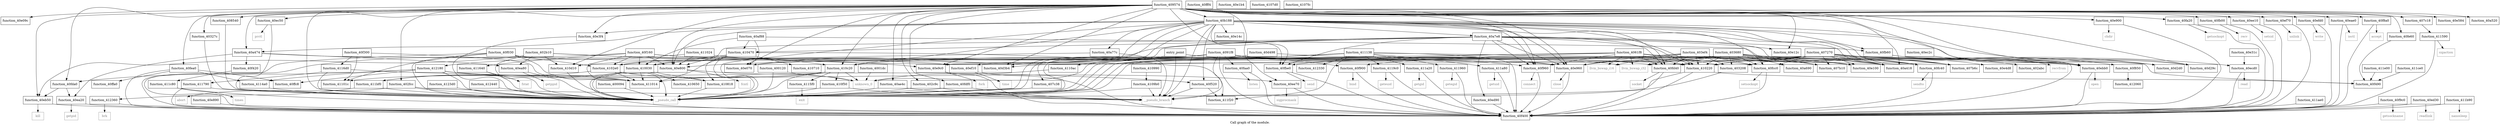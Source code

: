 digraph "Call graph of the module." {
  label="Call graph of the module.";
  node [shape=record];

  Node_function_40e09c [label="{function_40e09c}"];
  Node_function_40fff4 [label="{function_40fff4}"];
  Node_function_40d3b4 [label="{function_40d3b4}"];
  Node_function_40d498 [label="{function_40d498}"];
  Node_function_40e070 [label="{function_40e070}"];
  Node_function_40e800 [label="{function_40e800}"];
  Node_function_40e890 [label="{function_40e890}"];
  Node_function_40e900 [label="{function_40e900}"];
  Node_function_40d2d0 [label="{function_40d2d0}"];
  Node_function_40e960 [label="{function_40e960}"];
  Node_function_40f520 [label="{function_40f520}"];
  Node_function_40e9c0 [label="{function_40e9c0}"];
  Node_function_40ea20 [label="{function_40ea20}"];
  Node_function_40ea80 [label="{function_40ea80}"];
  Node_function_40f850 [label="{function_40f850}"];
  Node_function_40f9c0 [label="{function_40f9c0}"];
  Node_function_40ec50 [label="{function_40ec50}"];
  Node_function_40fa20 [label="{function_40fa20}"];
  Node_function_40ecd0 [label="{function_40ecd0}"];
  Node_function_40faa0 [label="{function_40faa0}"];
  Node_function_40ed30 [label="{function_40ed30}"];
  Node_function_40fb00 [label="{function_40fb00}"];
  Node_function_40ed90 [label="{function_40ed90}"];
  Node_function_40fb60 [label="{function_40fb60}"];
  Node_function_40ee10 [label="{function_40ee10}"];
  Node_function_40fbe0 [label="{function_40fbe0}"];
  Node_function_40ee70 [label="{function_40ee70}"];
  Node_function_40fc40 [label="{function_40fc40}"];
  Node_function_40ef10 [label="{function_40ef10}"];
  Node_function_40ef70 [label="{function_40ef70}"];
  Node_function_40fcc0 [label="{function_40fcc0}"];
  Node_function_40efd0 [label="{function_40efd0}"];
  Node_function_40f030 [label="{function_40f030}"];
  Node_function_40fd40 [label="{function_40fd40}"];
  Node_function_40f160 [label="{function_40f160}"];
  Node_function_40fda0 [label="{function_40fda0}"];
  Node_function_40f300 [label="{function_40f300}"];
  Node_function_40fdf0 [label="{function_40fdf0}"];
  Node_function_40f400 [label="{function_40f400}"];
  Node_function_410030 [label="{function_410030}"];
  Node_function_40f420 [label="{function_40f420}"];
  Node_function_40eae0 [label="{function_40eae0}"];
  Node_function_40eb50 [label="{function_40eb50}"];
  Node_function_40f8a0 [label="{function_40f8a0}"];
  Node_function_40e100 [label="{function_40e100}"];
  Node_function_40e12c [label="{function_40e12c}"];
  Node_function_40ffc8 [label="{function_40ffc8}"];
  Node_function_40e14c [label="{function_40e14c}"];
  Node_function_40e1b4 [label="{function_40e1b4}"];
  Node_function_40e31c [label="{function_40e31c}"];
  Node_function_40e3f4 [label="{function_40e3f4}"];
  Node_function_40e4d8 [label="{function_40e4d8}"];
  Node_function_40f900 [label="{function_40f900}"];
  Node_function_40fe60 [label="{function_40fe60}"];
  Node_function_40f490 [label="{function_40f490}"];
  Node_function_40fea0 [label="{function_40fea0}"];
  Node_function_40ffa0 [label="{function_40ffa0}"];
  Node_function_40e584 [label="{function_40e584}"];
  Node_function_40ebb0 [label="{function_40ebb0}"];
  Node_function_40f960 [label="{function_40f960}"];
  Node_function_410220 [label="{function_410220}"];
  Node_function_4102e0 [label="{function_4102e0}"];
  Node_function_410710 [label="{function_410710}"];
  Node_function_4107d0 [label="{function_4107d0}"];
  Node_function_4107fc [label="{function_4107fc}"];
  Node_function_410818 [label="{function_410818}"];
  Node_function_410990 [label="{function_410990}"];
  Node_function_4109b0 [label="{function_4109b0}"];
  Node_function_410c20 [label="{function_410c20}"];
  Node_function_410d10 [label="{function_410d10}"];
  Node_function_410f50 [label="{function_410f50}"];
  Node_function_411014 [label="{function_411014}"];
  Node_function_412180 [label="{function_412180}"];
  Node_function_410470 [label="{function_410470}"];
  Node_function_410650 [label="{function_410650}"];
  Node_getegid [color="gray50", fontcolor="gray50", label="{getegid}"];
  Node_geteuid [color="gray50", fontcolor="gray50", label="{geteuid}"];
  Node_getgid [color="gray50", fontcolor="gray50", label="{getgid}"];
  Node_getuid [color="gray50", fontcolor="gray50", label="{getuid}"];
  Node_nanosleep [color="gray50", fontcolor="gray50", label="{nanosleep}"];
  Node_times [color="gray50", fontcolor="gray50", label="{times}"];
  Node_brk [color="gray50", fontcolor="gray50", label="{brk}"];
  Node_llvm_bswap_i32 [color="gray50", fontcolor="gray50", label="{llvm_bswap_i32}"];
  Node_abort [color="gray50", fontcolor="gray50", label="{abort}"];
  Node_llvm_bswap_i16 [color="gray50", fontcolor="gray50", label="{llvm_bswap_i16}"];
  Node_function_41101c [label="{function_41101c}"];
  Node_function_411024 [label="{function_411024}"];
  Node_function_4110ac [label="{function_4110ac}"];
  Node_function_411138 [label="{function_411138}"];
  Node_function_4114a0 [label="{function_4114a0}"];
  Node_function_411590 [label="{function_411590}"];
  Node_function_4115f0 [label="{function_4115f0}"];
  Node_function_411640 [label="{function_411640}"];
  Node_function_4116d0 [label="{function_4116d0}"];
  Node_function_411790 [label="{function_411790}"];
  Node_function_411960 [label="{function_411960}"];
  Node_function_4119c0 [label="{function_4119c0}"];
  Node_function_411a20 [label="{function_411a20}"];
  Node_function_411a80 [label="{function_411a80}"];
  Node_function_411ae0 [label="{function_411ae0}"];
  Node_function_412060 [label="{function_412060}"];
  Node_function_411b90 [label="{function_411b90}"];
  Node_function_411bf0 [label="{function_411bf0}"];
  Node_function_411c80 [label="{function_411c80}"];
  Node_function_411ce0 [label="{function_411ce0}"];
  Node_function_411e00 [label="{function_411e00}"];
  Node_function_411f20 [label="{function_411f20}"];
  Node_function_412330 [label="{function_412330}"];
  Node_function_412360 [label="{function_412360}"];
  Node_function_4123d0 [label="{function_4123d0}"];
  Node_function_412440 [label="{function_412440}"];
  Node_unknown_0 [color="gray50", fontcolor="gray50", label="{unknown_0}"];
  Node_fcntl [color="gray50", fontcolor="gray50", label="{fcntl}"];
  Node_chdir [color="gray50", fontcolor="gray50", label="{chdir}"];
  Node_close [color="gray50", fontcolor="gray50", label="{close}"];
  Node_fork [color="gray50", fontcolor="gray50", label="{fork}"];
  Node_getpid [color="gray50", fontcolor="gray50", label="{getpid}"];
  Node_getppid [color="gray50", fontcolor="gray50", label="{getppid}"];
  Node_ioctl [color="gray50", fontcolor="gray50", label="{ioctl}"];
  Node_kill [color="gray50", fontcolor="gray50", label="{kill}"];
  Node_open [color="gray50", fontcolor="gray50", label="{open}"];
  Node_prctl [color="gray50", fontcolor="gray50", label="{prctl}"];
  Node_read [color="gray50", fontcolor="gray50", label="{read}"];
  Node_readlink [color="gray50", fontcolor="gray50", label="{readlink}"];
  Node_setsid [color="gray50", fontcolor="gray50", label="{setsid}"];
  Node_sigprocmask [color="gray50", fontcolor="gray50", label="{sigprocmask}"];
  Node_time [color="gray50", fontcolor="gray50", label="{time}"];
  Node_unlink [color="gray50", fontcolor="gray50", label="{unlink}"];
  Node_write [color="gray50", fontcolor="gray50", label="{write}"];
  Node_accept [color="gray50", fontcolor="gray50", label="{accept}"];
  Node_bind [color="gray50", fontcolor="gray50", label="{bind}"];
  Node_connect [color="gray50", fontcolor="gray50", label="{connect}"];
  Node_getsockname [color="gray50", fontcolor="gray50", label="{getsockname}"];
  Node_getsockopt [color="gray50", fontcolor="gray50", label="{getsockopt}"];
  Node_listen [color="gray50", fontcolor="gray50", label="{listen}"];
  Node_recv [color="gray50", fontcolor="gray50", label="{recv}"];
  Node_recvfrom [color="gray50", fontcolor="gray50", label="{recvfrom}"];
  Node_send [color="gray50", fontcolor="gray50", label="{send}"];
  Node_sendto [color="gray50", fontcolor="gray50", label="{sendto}"];
  Node_setsockopt [color="gray50", fontcolor="gray50", label="{setsockopt}"];
  Node_socket [color="gray50", fontcolor="gray50", label="{socket}"];
  Node_sigaction [color="gray50", fontcolor="gray50", label="{sigaction}"];
  Node_exit [color="gray50", fontcolor="gray50", label="{exit}"];
  Node_fstat [color="gray50", fontcolor="gray50", label="{fstat}"];
  Node_function_40ec2c [label="{function_40ec2c}"];
  Node___pseudo_call [color="gray50", fontcolor="gray50", label="{__pseudo_call}"];
  Node___pseudo_branch [color="gray50", fontcolor="gray50", label="{__pseudo_branch}"];
  Node_function_400094 [label="{function_400094}"];
  Node_function_400120 [label="{function_400120}"];
  Node_function_4001dc [label="{function_4001dc}"];
  Node_entry_point [label="{entry_point}"];
  Node_function_402abc [label="{function_402abc}"];
  Node_function_402b10 [label="{function_402b10}"];
  Node_function_402c9c [label="{function_402c9c}"];
  Node_function_402fcc [label="{function_402fcc}"];
  Node_function_403208 [label="{function_403208}"];
  Node_function_40327c [label="{function_40327c}"];
  Node_function_403680 [label="{function_403680}"];
  Node_function_403ef4 [label="{function_403ef4}"];
  Node_function_4061f8 [label="{function_4061f8}"];
  Node_function_407270 [label="{function_407270}"];
  Node_function_407b10 [label="{function_407b10}"];
  Node_function_407b6c [label="{function_407b6c}"];
  Node_function_407c18 [label="{function_407c18}"];
  Node_function_407c38 [label="{function_407c38}"];
  Node_function_408540 [label="{function_408540}"];
  Node_function_4091f8 [label="{function_4091f8}"];
  Node_function_409574 [label="{function_409574}"];
  Node_function_40a418 [label="{function_40a418}"];
  Node_function_40a474 [label="{function_40a474}"];
  Node_function_40a520 [label="{function_40a520}"];
  Node_function_40a690 [label="{function_40a690}"];
  Node_function_40a77c [label="{function_40a77c}"];
  Node_function_40a7e8 [label="{function_40a7e8}"];
  Node_function_40ae4c [label="{function_40ae4c}"];
  Node_function_40af88 [label="{function_40af88}"];
  Node_function_40b188 [label="{function_40b188}"];
  Node_function_40d29c [label="{function_40d29c}"];
  Node_function_40d498 -> Node_function_410030;
  Node_function_40d498 -> Node_function_40e100;
  Node_function_40e800 -> Node_unknown_0;
  Node_function_40e800 -> Node_fcntl;
  Node_function_40e800 -> Node___pseudo_call;
  Node_function_40e890 -> Node_function_40f400;
  Node_function_40e900 -> Node_function_40f400;
  Node_function_40e900 -> Node_chdir;
  Node_function_40e960 -> Node_function_40f400;
  Node_function_40e960 -> Node_close;
  Node_function_40f520 -> Node_function_411f20;
  Node_function_40f520 -> Node___pseudo_branch;
  Node_function_40e9c0 -> Node_function_40f400;
  Node_function_40e9c0 -> Node_fork;
  Node_function_40ea20 -> Node_function_40f400;
  Node_function_40ea20 -> Node_getpid;
  Node_function_40ea80 -> Node_function_40f400;
  Node_function_40ea80 -> Node_getppid;
  Node_function_40f850 -> Node_function_412060;
  Node_function_40f9c0 -> Node_function_40f400;
  Node_function_40f9c0 -> Node_getsockname;
  Node_function_40ec50 -> Node_prctl;
  Node_function_40ec50 -> Node___pseudo_call;
  Node_function_40fa20 -> Node_function_40f400;
  Node_function_40fa20 -> Node_getsockopt;
  Node_function_40ecd0 -> Node_function_40f400;
  Node_function_40ecd0 -> Node_read;
  Node_function_40faa0 -> Node_function_40f400;
  Node_function_40faa0 -> Node_listen;
  Node_function_40ed30 -> Node_function_40f400;
  Node_function_40ed30 -> Node_readlink;
  Node_function_40fb00 -> Node_function_40f400;
  Node_function_40fb00 -> Node_recv;
  Node_function_40ed90 -> Node_function_40f400;
  Node_function_40fb60 -> Node_function_40f400;
  Node_function_40fb60 -> Node_recvfrom;
  Node_function_40ee10 -> Node_function_40f400;
  Node_function_40ee10 -> Node_setsid;
  Node_function_40fbe0 -> Node_function_40f400;
  Node_function_40fbe0 -> Node_send;
  Node_function_40ee70 -> Node_function_40f400;
  Node_function_40ee70 -> Node_sigprocmask;
  Node_function_40fc40 -> Node_function_40f400;
  Node_function_40fc40 -> Node_sendto;
  Node_function_40ef10 -> Node_function_40f400;
  Node_function_40ef10 -> Node_time;
  Node_function_40ef70 -> Node_function_40f400;
  Node_function_40ef70 -> Node_unlink;
  Node_function_40fcc0 -> Node_function_40f400;
  Node_function_40fcc0 -> Node_setsockopt;
  Node_function_40efd0 -> Node_function_40f400;
  Node_function_40efd0 -> Node_write;
  Node_function_40f030 -> Node_function_40e960;
  Node_function_40f030 -> Node_function_40f400;
  Node_function_40f030 -> Node_function_4102e0;
  Node_function_40f030 -> Node_function_411014;
  Node_function_40f030 -> Node_function_41101c;
  Node_function_40f030 -> Node___pseudo_call;
  Node_function_40fd40 -> Node_function_40f400;
  Node_function_40fd40 -> Node_socket;
  Node_function_40f160 -> Node_function_40e800;
  Node_function_40f160 -> Node_function_40e960;
  Node_function_40f160 -> Node_function_40f400;
  Node_function_40f160 -> Node_function_410030;
  Node_function_40f160 -> Node_function_40ebb0;
  Node_function_40f160 -> Node_function_410220;
  Node_function_40f160 -> Node_function_4102e0;
  Node_function_40f160 -> Node_function_411014;
  Node_function_40f160 -> Node_function_411640;
  Node_function_40fda0 -> Node_function_40ea20;
  Node_function_40fda0 -> Node_function_40eb50;
  Node_function_40f300 -> Node_function_411014;
  Node_function_40f300 -> Node_function_41101c;
  Node_function_40f300 -> Node_function_4116d0;
  Node_function_40fdf0 -> Node___pseudo_call;
  Node_function_40fdf0 -> Node___pseudo_branch;
  Node_function_410030 -> Node_function_410818;
  Node_function_410030 -> Node_function_411014;
  Node_function_410030 -> Node_function_410650;
  Node_function_410030 -> Node_function_411bf0;
  Node_function_410030 -> Node___pseudo_call;
  Node_function_40f420 -> Node_function_411c80;
  Node_function_40eae0 -> Node_function_40f400;
  Node_function_40eae0 -> Node_ioctl;
  Node_function_40eb50 -> Node_function_40f400;
  Node_function_40eb50 -> Node_kill;
  Node_function_40f8a0 -> Node_function_40f400;
  Node_function_40f8a0 -> Node_accept;
  Node_function_40e31c -> Node_function_40ecd0;
  Node_function_40e3f4 -> Node___pseudo_call;
  Node_function_40f900 -> Node_function_40f400;
  Node_function_40f900 -> Node_bind;
  Node_function_40fe60 -> Node_function_40f490;
  Node_function_40fea0 -> Node_function_40f400;
  Node_function_40fea0 -> Node_function_40ffc8;
  Node_function_40fea0 -> Node_function_40ffa0;
  Node_function_40fea0 -> Node_function_4114a0;
  Node_function_40ebb0 -> Node_function_40f400;
  Node_function_40ebb0 -> Node_open;
  Node_function_40f960 -> Node_function_40f400;
  Node_function_40f960 -> Node_connect;
  Node_function_410220 -> Node_function_40f400;
  Node_function_410220 -> Node_function_40f490;
  Node_function_410220 -> Node___pseudo_call;
  Node_function_4102e0 -> Node_function_410818;
  Node_function_4102e0 -> Node_function_411014;
  Node_function_4102e0 -> Node_function_411bf0;
  Node_function_4102e0 -> Node___pseudo_call;
  Node_function_410818 -> Node___pseudo_call;
  Node_function_410990 -> Node_function_4109b0;
  Node_function_4109b0 -> Node___pseudo_call;
  Node_function_4109b0 -> Node___pseudo_branch;
  Node_function_410c20 -> Node_function_410f50;
  Node_function_410c20 -> Node_function_411014;
  Node_function_410c20 -> Node_function_41101c;
  Node_function_410c20 -> Node_function_4115f0;
  Node_function_410c20 -> Node_unknown_0;
  Node_function_410c20 -> Node___pseudo_call;
  Node_function_410d10 -> Node___pseudo_call;
  Node_function_410f50 -> Node___pseudo_call;
  Node_function_410f50 -> Node___pseudo_branch;
  Node_function_412180 -> Node_function_40ee70;
  Node_function_412180 -> Node_function_40fda0;
  Node_function_412180 -> Node_function_40ffc8;
  Node_function_412180 -> Node_function_411014;
  Node_function_412180 -> Node_function_4114a0;
  Node_function_412180 -> Node___pseudo_call;
  Node_function_410470 -> Node_function_410030;
  Node_function_410470 -> Node_function_4102e0;
  Node_function_410470 -> Node_function_410710;
  Node_function_410470 -> Node_function_410818;
  Node_function_410470 -> Node_function_411014;
  Node_function_410470 -> Node_function_411f20;
  Node_function_410470 -> Node___pseudo_call;
  Node_function_411024 -> Node_function_40e800;
  Node_function_411024 -> Node_function_40ebb0;
  Node_function_411024 -> Node_function_412180;
  Node_function_4110ac -> Node_unknown_0;
  Node_function_411138 -> Node_function_40f400;
  Node_function_411138 -> Node_function_40f490;
  Node_function_411138 -> Node_function_410c20;
  Node_function_411138 -> Node_function_4110ac;
  Node_function_411138 -> Node_function_411960;
  Node_function_411138 -> Node_function_4119c0;
  Node_function_411138 -> Node_function_411a20;
  Node_function_411138 -> Node_function_411a80;
  Node_function_411138 -> Node_function_411f20;
  Node_function_411138 -> Node_function_412330;
  Node_function_411138 -> Node_unknown_0;
  Node_function_411138 -> Node___pseudo_call;
  Node_function_4114a0 -> Node___pseudo_call;
  Node_function_411590 -> Node_function_40f400;
  Node_function_411590 -> Node_sigaction;
  Node_function_4115f0 -> Node_exit;
  Node_function_411640 -> Node_fstat;
  Node_function_411640 -> Node___pseudo_call;
  Node_function_4116d0 -> Node_function_40f520;
  Node_function_4116d0 -> Node_function_411790;
  Node_function_4116d0 -> Node___pseudo_call;
  Node_function_411790 -> Node_function_40f400;
  Node_function_411790 -> Node___pseudo_call;
  Node_function_411960 -> Node_function_40f400;
  Node_function_411960 -> Node_getegid;
  Node_function_4119c0 -> Node_function_40f400;
  Node_function_4119c0 -> Node_geteuid;
  Node_function_411a20 -> Node_function_40f400;
  Node_function_411a20 -> Node_getgid;
  Node_function_411a80 -> Node_function_40f400;
  Node_function_411a80 -> Node_getuid;
  Node_function_411ae0 -> Node_function_40f400;
  Node_function_411b90 -> Node_function_40f400;
  Node_function_411b90 -> Node_nanosleep;
  Node_function_411bf0 -> Node_function_412360;
  Node_function_411bf0 -> Node___pseudo_call;
  Node_function_411c80 -> Node_function_40f400;
  Node_function_411c80 -> Node_times;
  Node_function_411ce0 -> Node_function_40f490;
  Node_function_411e00 -> Node_function_40f490;
  Node_function_412360 -> Node_function_40f400;
  Node_function_412360 -> Node_brk;
  Node_function_4123d0 -> Node___pseudo_call;
  Node_function_412440 -> Node___pseudo_call;
  Node_function_40ec2c -> Node_function_40ebb0;
  Node_function_400094 -> Node___pseudo_call;
  Node_function_400120 -> Node_unknown_0;
  Node_function_400120 -> Node___pseudo_call;
  Node_function_4001dc -> Node_unknown_0;
  Node_entry_point -> Node_llvm_bswap_i32;
  Node_entry_point -> Node___pseudo_call;
  Node_entry_point -> Node___pseudo_branch;
  Node_function_402b10 -> Node_function_40e9c0;
  Node_function_402b10 -> Node_function_40ea80;
  Node_function_402b10 -> Node_function_40eb50;
  Node_function_402b10 -> Node_function_410c20;
  Node_function_402b10 -> Node_function_410d10;
  Node_function_402b10 -> Node___pseudo_call;
  Node_function_402c9c -> Node___pseudo_call;
  Node_function_402c9c -> Node___pseudo_branch;
  Node_function_402fcc -> Node_abort;
  Node_function_402fcc -> Node___pseudo_call;
  Node_function_402fcc -> Node___pseudo_branch;
  Node_function_403208 -> Node___pseudo_branch;
  Node_function_40327c -> Node___pseudo_call;
  Node_function_403680 -> Node_function_40e960;
  Node_function_403680 -> Node_function_40fc40;
  Node_function_403680 -> Node_function_40fcc0;
  Node_function_403680 -> Node_function_40fd40;
  Node_function_403680 -> Node_function_40e100;
  Node_function_403680 -> Node_function_410220;
  Node_function_403680 -> Node_llvm_bswap_i32;
  Node_function_403680 -> Node___pseudo_call;
  Node_function_403680 -> Node_function_403208;
  Node_function_403680 -> Node_function_407b10;
  Node_function_403680 -> Node_function_407b6c;
  Node_function_403680 -> Node_function_40a418;
  Node_function_403680 -> Node_function_40a690;
  Node_function_403ef4 -> Node_function_40e960;
  Node_function_403ef4 -> Node_function_40fc40;
  Node_function_403ef4 -> Node_function_40fcc0;
  Node_function_403ef4 -> Node_function_40fd40;
  Node_function_403ef4 -> Node_function_410220;
  Node_function_403ef4 -> Node_llvm_bswap_i32;
  Node_function_403ef4 -> Node_llvm_bswap_i16;
  Node_function_403ef4 -> Node___pseudo_call;
  Node_function_403ef4 -> Node_function_403208;
  Node_function_403ef4 -> Node_function_407b10;
  Node_function_403ef4 -> Node_function_407b6c;
  Node_function_403ef4 -> Node_function_40a418;
  Node_function_4061f8 -> Node_function_40fbe0;
  Node_function_4061f8 -> Node_function_40fd40;
  Node_function_4061f8 -> Node_function_40f900;
  Node_function_4061f8 -> Node_function_40f960;
  Node_function_4061f8 -> Node_function_410220;
  Node_function_4061f8 -> Node_llvm_bswap_i32;
  Node_function_4061f8 -> Node_llvm_bswap_i16;
  Node_function_4061f8 -> Node___pseudo_call;
  Node_function_4061f8 -> Node_function_403208;
  Node_function_4061f8 -> Node_function_40a418;
  Node_function_407270 -> Node_function_40d3b4;
  Node_function_407270 -> Node_function_40e070;
  Node_function_407270 -> Node_function_40d2d0;
  Node_function_407270 -> Node_function_40e960;
  Node_function_407270 -> Node_function_40f850;
  Node_function_407270 -> Node_function_40ecd0;
  Node_function_407270 -> Node_function_40fc40;
  Node_function_407270 -> Node_function_40fcc0;
  Node_function_407270 -> Node_function_40fd40;
  Node_function_407270 -> Node_function_40e100;
  Node_function_407270 -> Node_function_40e4d8;
  Node_function_407270 -> Node_function_40ebb0;
  Node_function_407270 -> Node_function_410220;
  Node_function_407270 -> Node___pseudo_call;
  Node_function_407270 -> Node_function_402abc;
  Node_function_407270 -> Node_function_403208;
  Node_function_407270 -> Node_function_407b10;
  Node_function_407270 -> Node_function_407b6c;
  Node_function_407270 -> Node_function_40a418;
  Node_function_407270 -> Node_function_40d29c;
  Node_function_407c18 -> Node_function_411590;
  Node_function_407c38 -> Node___pseudo_call;
  Node_function_408540 -> Node___pseudo_call;
  Node_function_4091f8 -> Node_function_40e800;
  Node_function_4091f8 -> Node_function_40e960;
  Node_function_4091f8 -> Node_function_40faa0;
  Node_function_4091f8 -> Node_function_40fcc0;
  Node_function_4091f8 -> Node_function_40fd40;
  Node_function_4091f8 -> Node_function_40f400;
  Node_function_4091f8 -> Node_function_40f900;
  Node_function_4091f8 -> Node_function_40f960;
  Node_function_4091f8 -> Node_function_410d10;
  Node_function_4091f8 -> Node___pseudo_call;
  Node_function_4091f8 -> Node___pseudo_branch;
  Node_function_4091f8 -> Node_function_407c38;
  Node_function_409574 -> Node_function_40e09c;
  Node_function_409574 -> Node_function_40d3b4;
  Node_function_409574 -> Node_function_40e070;
  Node_function_409574 -> Node_function_40e800;
  Node_function_409574 -> Node_function_40e900;
  Node_function_409574 -> Node_function_40d2d0;
  Node_function_409574 -> Node_function_40e960;
  Node_function_409574 -> Node_function_40e9c0;
  Node_function_409574 -> Node_function_40ec50;
  Node_function_409574 -> Node_function_40fa20;
  Node_function_409574 -> Node_function_40fb00;
  Node_function_409574 -> Node_function_40ee10;
  Node_function_409574 -> Node_function_40fbe0;
  Node_function_409574 -> Node_function_40ee70;
  Node_function_409574 -> Node_function_40ef70;
  Node_function_409574 -> Node_function_40efd0;
  Node_function_409574 -> Node_function_40fda0;
  Node_function_409574 -> Node_function_40fdf0;
  Node_function_409574 -> Node_function_40eae0;
  Node_function_409574 -> Node_function_40eb50;
  Node_function_409574 -> Node_function_40f8a0;
  Node_function_409574 -> Node_function_40e12c;
  Node_function_409574 -> Node_function_40e3f4;
  Node_function_409574 -> Node_function_40fe60;
  Node_function_409574 -> Node_function_40fea0;
  Node_function_409574 -> Node_function_40e584;
  Node_function_409574 -> Node_function_40ebb0;
  Node_function_409574 -> Node_function_40f960;
  Node_function_409574 -> Node_function_410c20;
  Node_function_409574 -> Node_function_410d10;
  Node_function_409574 -> Node___pseudo_call;
  Node_function_409574 -> Node_function_402c9c;
  Node_function_409574 -> Node_function_402fcc;
  Node_function_409574 -> Node_function_40327c;
  Node_function_409574 -> Node_function_407c18;
  Node_function_409574 -> Node_function_408540;
  Node_function_409574 -> Node_function_40a418;
  Node_function_409574 -> Node_function_40a474;
  Node_function_409574 -> Node_function_40a520;
  Node_function_409574 -> Node_function_40ae4c;
  Node_function_409574 -> Node_function_40b188;
  Node_function_409574 -> Node_function_40d29c;
  Node_function_40a474 -> Node_function_40ea20;
  Node_function_40a474 -> Node_function_40ea80;
  Node_function_40a474 -> Node_function_40ef10;
  Node_function_40a474 -> Node_function_40f420;
  Node_function_40a77c -> Node_function_4102e0;
  Node_function_40a77c -> Node___pseudo_branch;
  Node_function_40a7e8 -> Node_function_40e070;
  Node_function_40a7e8 -> Node_function_40e800;
  Node_function_40a7e8 -> Node_function_40e960;
  Node_function_40a7e8 -> Node_function_40ed90;
  Node_function_40a7e8 -> Node_function_40fb60;
  Node_function_40a7e8 -> Node_function_40fbe0;
  Node_function_40a7e8 -> Node_function_40fd40;
  Node_function_40a7e8 -> Node_function_40e12c;
  Node_function_40a7e8 -> Node_function_40f960;
  Node_function_40a7e8 -> Node_function_410220;
  Node_function_40a7e8 -> Node_function_410470;
  Node_function_40a7e8 -> Node___pseudo_call;
  Node_function_40a7e8 -> Node_function_40a418;
  Node_function_40ae4c -> Node___pseudo_call;
  Node_function_40ae4c -> Node___pseudo_branch;
  Node_function_40af88 -> Node_function_40e070;
  Node_function_40af88 -> Node_function_410030;
  Node_function_40af88 -> Node_function_40e100;
  Node_function_40af88 -> Node_function_410470;
  Node_function_40b188 -> Node_function_40d3b4;
  Node_function_40b188 -> Node_function_40e800;
  Node_function_40b188 -> Node_function_40d2d0;
  Node_function_40b188 -> Node_function_40e960;
  Node_function_40b188 -> Node_function_40f520;
  Node_function_40b188 -> Node_function_40e9c0;
  Node_function_40b188 -> Node_function_40fb60;
  Node_function_40b188 -> Node_function_40fbe0;
  Node_function_40b188 -> Node_function_40fc40;
  Node_function_40b188 -> Node_function_40ef10;
  Node_function_40b188 -> Node_function_40fcc0;
  Node_function_40b188 -> Node_function_40fd40;
  Node_function_40b188 -> Node_function_40e14c;
  Node_function_40b188 -> Node_function_40e3f4;
  Node_function_40b188 -> Node_function_40f960;
  Node_function_40b188 -> Node_function_410220;
  Node_function_40b188 -> Node_function_410c20;
  Node_function_40b188 -> Node___pseudo_call;
  Node_function_40b188 -> Node___pseudo_branch;
  Node_function_40b188 -> Node_function_407b6c;
  Node_function_40b188 -> Node_function_40a418;
  Node_function_40b188 -> Node_function_40a474;
  Node_function_40b188 -> Node_function_40a77c;
  Node_function_40b188 -> Node_function_40a7e8;
  Node_function_40b188 -> Node_function_40d29c;
}
